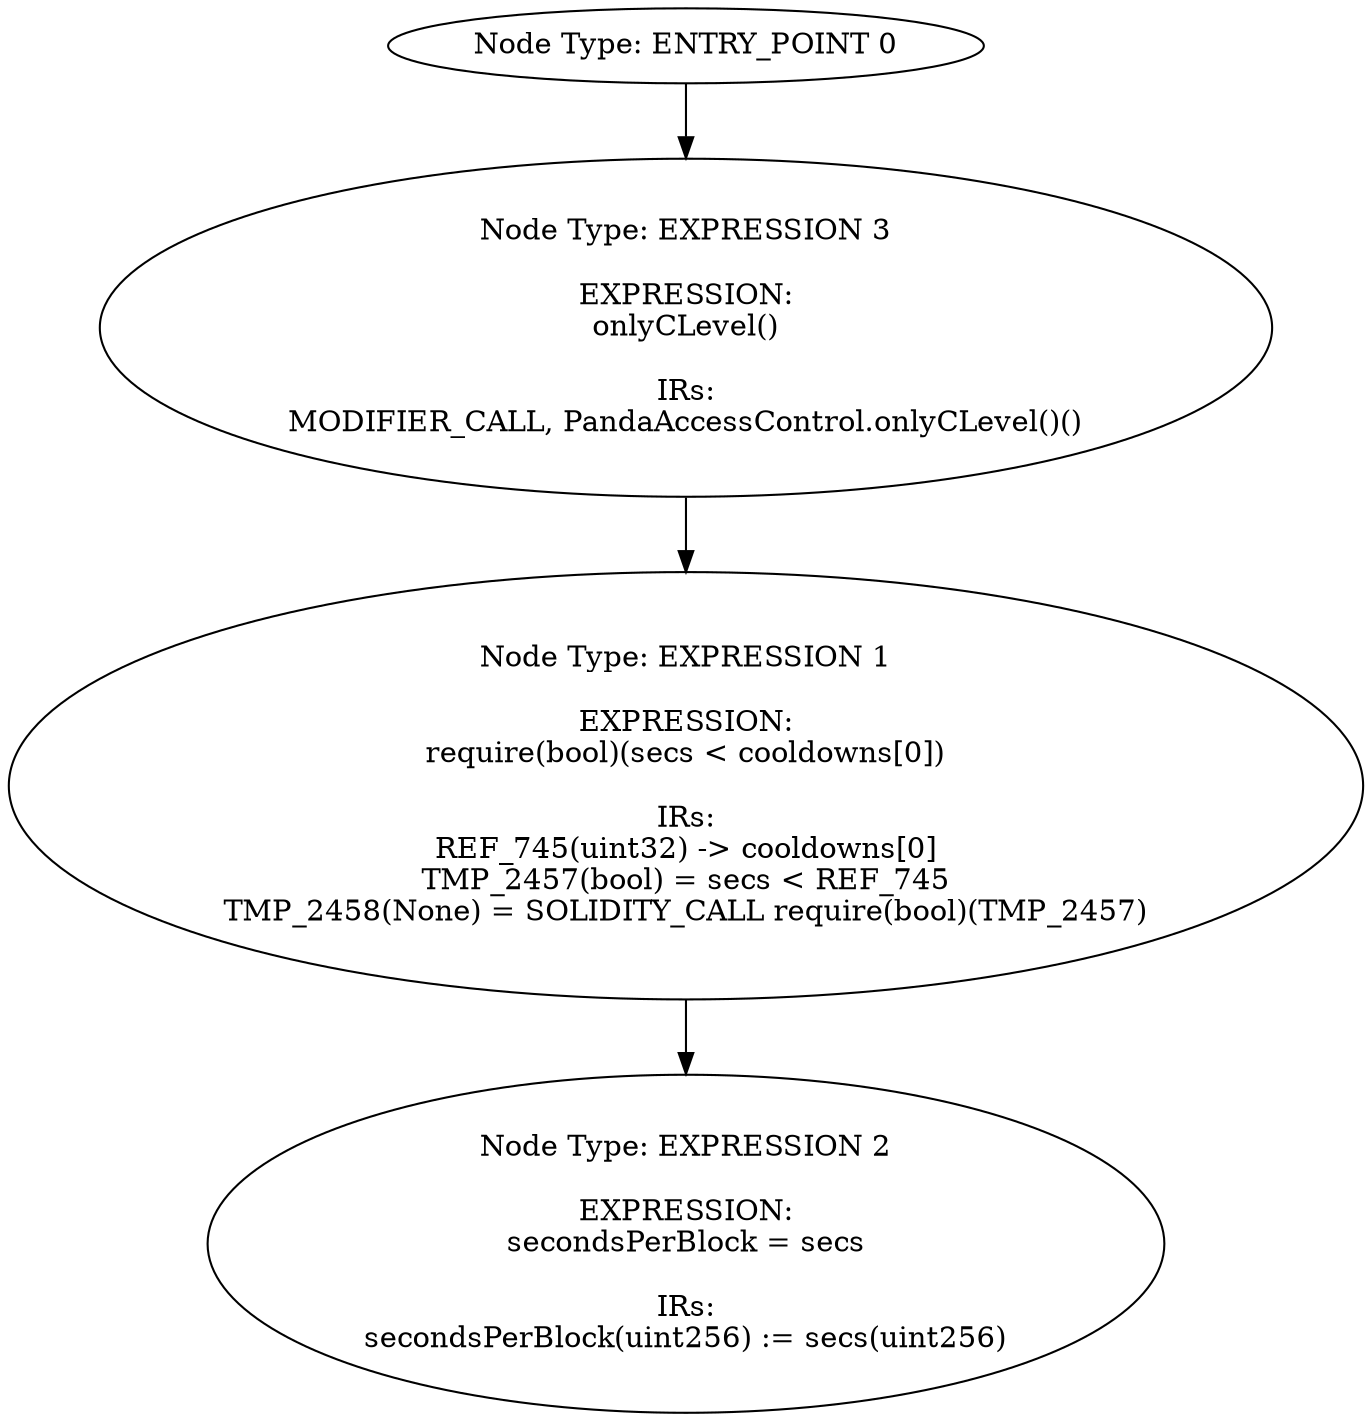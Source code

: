 digraph{
0[label="Node Type: ENTRY_POINT 0
"];
0->3;
1[label="Node Type: EXPRESSION 1

EXPRESSION:
require(bool)(secs < cooldowns[0])

IRs:
REF_745(uint32) -> cooldowns[0]
TMP_2457(bool) = secs < REF_745
TMP_2458(None) = SOLIDITY_CALL require(bool)(TMP_2457)"];
1->2;
2[label="Node Type: EXPRESSION 2

EXPRESSION:
secondsPerBlock = secs

IRs:
secondsPerBlock(uint256) := secs(uint256)"];
3[label="Node Type: EXPRESSION 3

EXPRESSION:
onlyCLevel()

IRs:
MODIFIER_CALL, PandaAccessControl.onlyCLevel()()"];
3->1;
}
